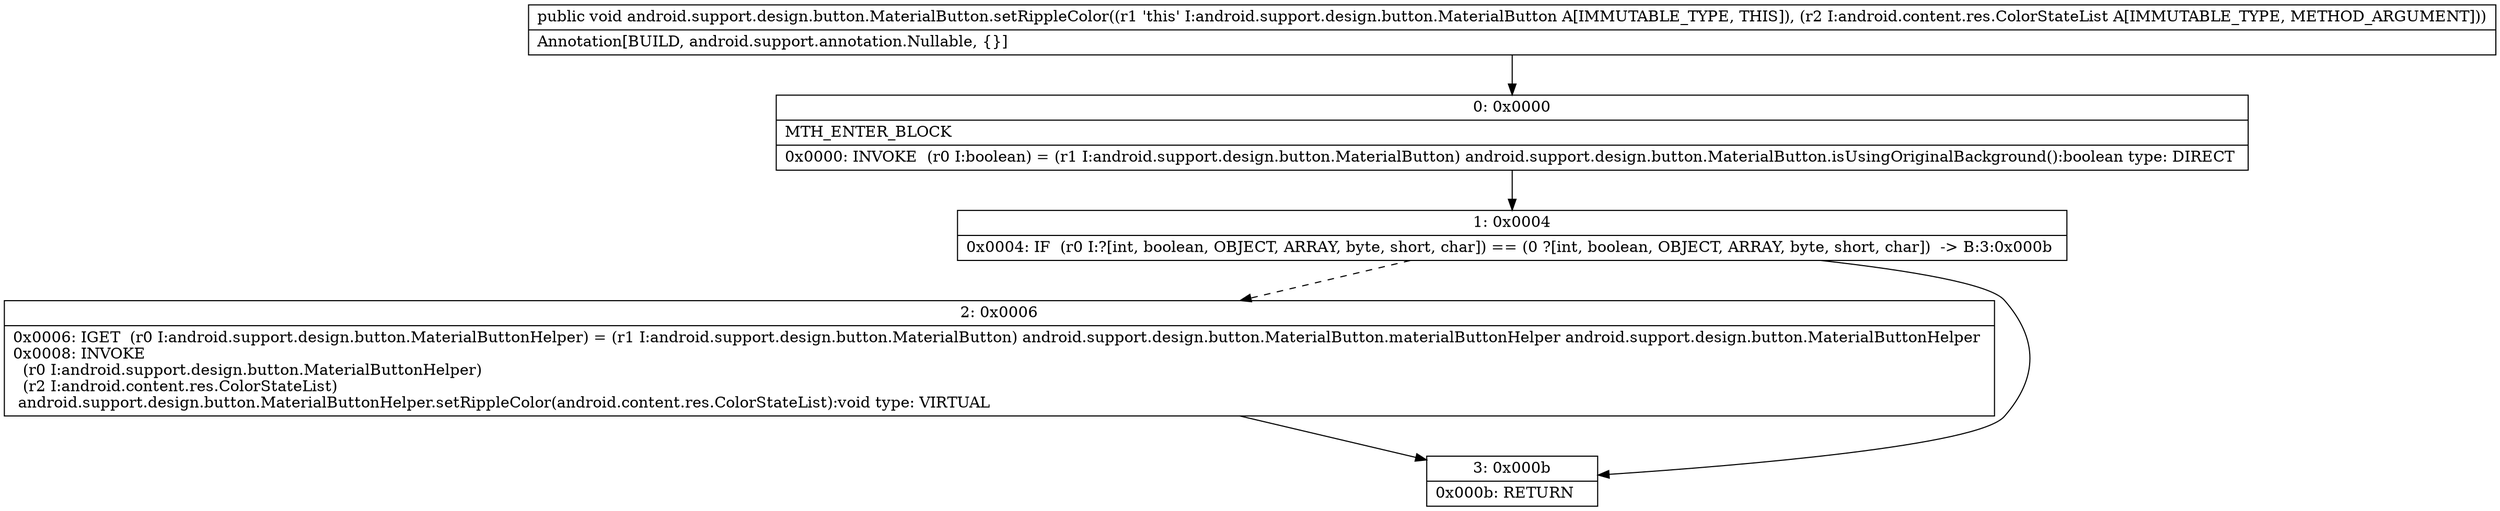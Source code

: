 digraph "CFG forandroid.support.design.button.MaterialButton.setRippleColor(Landroid\/content\/res\/ColorStateList;)V" {
Node_0 [shape=record,label="{0\:\ 0x0000|MTH_ENTER_BLOCK\l|0x0000: INVOKE  (r0 I:boolean) = (r1 I:android.support.design.button.MaterialButton) android.support.design.button.MaterialButton.isUsingOriginalBackground():boolean type: DIRECT \l}"];
Node_1 [shape=record,label="{1\:\ 0x0004|0x0004: IF  (r0 I:?[int, boolean, OBJECT, ARRAY, byte, short, char]) == (0 ?[int, boolean, OBJECT, ARRAY, byte, short, char])  \-\> B:3:0x000b \l}"];
Node_2 [shape=record,label="{2\:\ 0x0006|0x0006: IGET  (r0 I:android.support.design.button.MaterialButtonHelper) = (r1 I:android.support.design.button.MaterialButton) android.support.design.button.MaterialButton.materialButtonHelper android.support.design.button.MaterialButtonHelper \l0x0008: INVOKE  \l  (r0 I:android.support.design.button.MaterialButtonHelper)\l  (r2 I:android.content.res.ColorStateList)\l android.support.design.button.MaterialButtonHelper.setRippleColor(android.content.res.ColorStateList):void type: VIRTUAL \l}"];
Node_3 [shape=record,label="{3\:\ 0x000b|0x000b: RETURN   \l}"];
MethodNode[shape=record,label="{public void android.support.design.button.MaterialButton.setRippleColor((r1 'this' I:android.support.design.button.MaterialButton A[IMMUTABLE_TYPE, THIS]), (r2 I:android.content.res.ColorStateList A[IMMUTABLE_TYPE, METHOD_ARGUMENT]))  | Annotation[BUILD, android.support.annotation.Nullable, \{\}]\l}"];
MethodNode -> Node_0;
Node_0 -> Node_1;
Node_1 -> Node_2[style=dashed];
Node_1 -> Node_3;
Node_2 -> Node_3;
}

